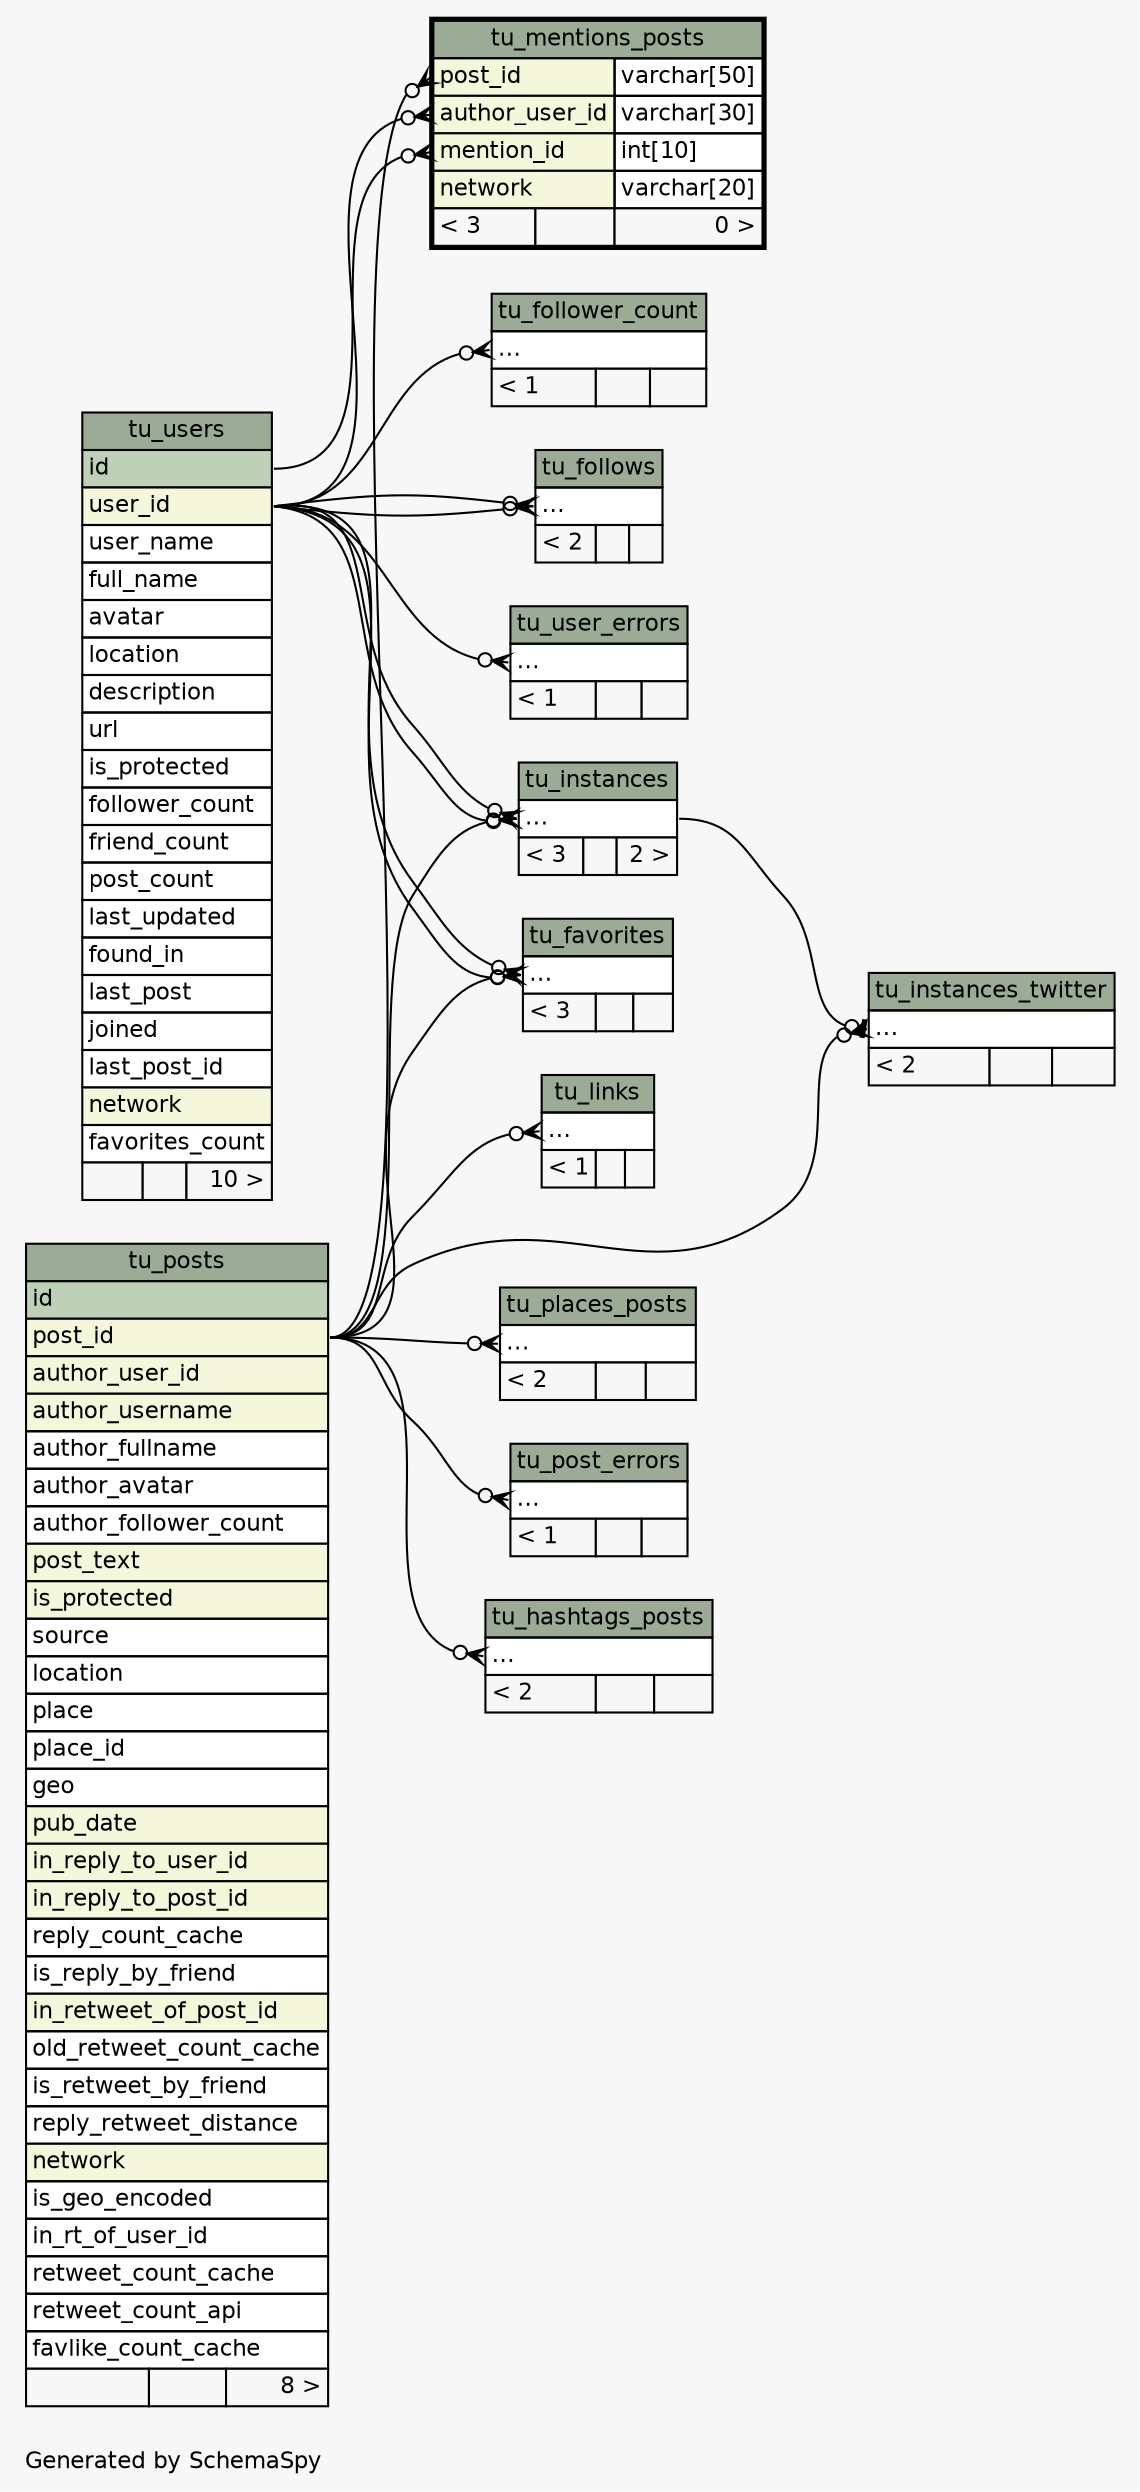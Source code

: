 // dot 2.26.3 on Linux 3.0.0-1-amd64
// SchemaSpy rev 590
digraph "twoDegreesRelationshipsDiagram" {
  graph [
    rankdir="RL"
    bgcolor="#f7f7f7"
    label="\nGenerated by SchemaSpy"
    labeljust="l"
    nodesep="0.18"
    ranksep="0.46"
    fontname="Helvetica"
    fontsize="11"
  ];
  node [
    fontname="Helvetica"
    fontsize="11"
    shape="plaintext"
  ];
  edge [
    arrowsize="0.8"
  ];
  "tu_favorites":"elipses":w -> "tu_users":"user_id":e [arrowhead=none dir=back arrowtail=crowodot];
  "tu_favorites":"elipses":w -> "tu_users":"user_id":e [arrowhead=none dir=back arrowtail=crowodot];
  "tu_favorites":"elipses":w -> "tu_posts":"post_id":e [arrowhead=none dir=back arrowtail=crowodot];
  "tu_follower_count":"elipses":w -> "tu_users":"user_id":e [arrowhead=none dir=back arrowtail=crowodot];
  "tu_follows":"elipses":w -> "tu_users":"user_id":e [arrowhead=none dir=back arrowtail=crowodot];
  "tu_follows":"elipses":w -> "tu_users":"user_id":e [arrowhead=none dir=back arrowtail=crowodot];
  "tu_hashtags_posts":"elipses":w -> "tu_posts":"post_id":e [arrowhead=none dir=back arrowtail=crowodot];
  "tu_instances":"elipses":w -> "tu_posts":"post_id":e [arrowhead=none dir=back arrowtail=crowodot];
  "tu_instances":"elipses":w -> "tu_users":"user_id":e [arrowhead=none dir=back arrowtail=crowodot];
  "tu_instances":"elipses":w -> "tu_users":"user_id":e [arrowhead=none dir=back arrowtail=crowodot];
  "tu_instances_twitter":"elipses":w -> "tu_instances":"elipses":e [arrowhead=none dir=back arrowtail=teeodot];
  "tu_instances_twitter":"elipses":w -> "tu_posts":"post_id":e [arrowhead=none dir=back arrowtail=crowodot];
  "tu_links":"elipses":w -> "tu_posts":"post_id":e [arrowhead=none dir=back arrowtail=crowodot];
  "tu_mentions_posts":"author_user_id":w -> "tu_users":"user_id":e [arrowhead=none dir=back arrowtail=crowodot];
  "tu_mentions_posts":"mention_id":w -> "tu_users":"id":e [arrowhead=none dir=back arrowtail=crowodot];
  "tu_mentions_posts":"post_id":w -> "tu_posts":"post_id":e [arrowhead=none dir=back arrowtail=crowodot];
  "tu_places_posts":"elipses":w -> "tu_posts":"post_id":e [arrowhead=none dir=back arrowtail=crowodot];
  "tu_post_errors":"elipses":w -> "tu_posts":"post_id":e [arrowhead=none dir=back arrowtail=crowodot];
  "tu_user_errors":"elipses":w -> "tu_users":"user_id":e [arrowhead=none dir=back arrowtail=crowodot];
  "tu_favorites" [
    label=<
    <TABLE BORDER="0" CELLBORDER="1" CELLSPACING="0" BGCOLOR="#ffffff">
      <TR><TD COLSPAN="3" BGCOLOR="#9bab96" ALIGN="CENTER">tu_favorites</TD></TR>
      <TR><TD PORT="elipses" COLSPAN="3" ALIGN="LEFT">...</TD></TR>
      <TR><TD ALIGN="LEFT" BGCOLOR="#f7f7f7">&lt; 3</TD><TD ALIGN="RIGHT" BGCOLOR="#f7f7f7">  </TD><TD ALIGN="RIGHT" BGCOLOR="#f7f7f7">  </TD></TR>
    </TABLE>>
    URL="tu_favorites.html"
    tooltip="tu_favorites"
  ];
  "tu_follower_count" [
    label=<
    <TABLE BORDER="0" CELLBORDER="1" CELLSPACING="0" BGCOLOR="#ffffff">
      <TR><TD COLSPAN="3" BGCOLOR="#9bab96" ALIGN="CENTER">tu_follower_count</TD></TR>
      <TR><TD PORT="elipses" COLSPAN="3" ALIGN="LEFT">...</TD></TR>
      <TR><TD ALIGN="LEFT" BGCOLOR="#f7f7f7">&lt; 1</TD><TD ALIGN="RIGHT" BGCOLOR="#f7f7f7">  </TD><TD ALIGN="RIGHT" BGCOLOR="#f7f7f7">  </TD></TR>
    </TABLE>>
    URL="tu_follower_count.html"
    tooltip="tu_follower_count"
  ];
  "tu_follows" [
    label=<
    <TABLE BORDER="0" CELLBORDER="1" CELLSPACING="0" BGCOLOR="#ffffff">
      <TR><TD COLSPAN="3" BGCOLOR="#9bab96" ALIGN="CENTER">tu_follows</TD></TR>
      <TR><TD PORT="elipses" COLSPAN="3" ALIGN="LEFT">...</TD></TR>
      <TR><TD ALIGN="LEFT" BGCOLOR="#f7f7f7">&lt; 2</TD><TD ALIGN="RIGHT" BGCOLOR="#f7f7f7">  </TD><TD ALIGN="RIGHT" BGCOLOR="#f7f7f7">  </TD></TR>
    </TABLE>>
    URL="tu_follows.html"
    tooltip="tu_follows"
  ];
  "tu_hashtags_posts" [
    label=<
    <TABLE BORDER="0" CELLBORDER="1" CELLSPACING="0" BGCOLOR="#ffffff">
      <TR><TD COLSPAN="3" BGCOLOR="#9bab96" ALIGN="CENTER">tu_hashtags_posts</TD></TR>
      <TR><TD PORT="elipses" COLSPAN="3" ALIGN="LEFT">...</TD></TR>
      <TR><TD ALIGN="LEFT" BGCOLOR="#f7f7f7">&lt; 2</TD><TD ALIGN="RIGHT" BGCOLOR="#f7f7f7">  </TD><TD ALIGN="RIGHT" BGCOLOR="#f7f7f7">  </TD></TR>
    </TABLE>>
    URL="tu_hashtags_posts.html"
    tooltip="tu_hashtags_posts"
  ];
  "tu_instances" [
    label=<
    <TABLE BORDER="0" CELLBORDER="1" CELLSPACING="0" BGCOLOR="#ffffff">
      <TR><TD COLSPAN="3" BGCOLOR="#9bab96" ALIGN="CENTER">tu_instances</TD></TR>
      <TR><TD PORT="elipses" COLSPAN="3" ALIGN="LEFT">...</TD></TR>
      <TR><TD ALIGN="LEFT" BGCOLOR="#f7f7f7">&lt; 3</TD><TD ALIGN="RIGHT" BGCOLOR="#f7f7f7">  </TD><TD ALIGN="RIGHT" BGCOLOR="#f7f7f7">2 &gt;</TD></TR>
    </TABLE>>
    URL="tu_instances.html"
    tooltip="tu_instances"
  ];
  "tu_instances_twitter" [
    label=<
    <TABLE BORDER="0" CELLBORDER="1" CELLSPACING="0" BGCOLOR="#ffffff">
      <TR><TD COLSPAN="3" BGCOLOR="#9bab96" ALIGN="CENTER">tu_instances_twitter</TD></TR>
      <TR><TD PORT="elipses" COLSPAN="3" ALIGN="LEFT">...</TD></TR>
      <TR><TD ALIGN="LEFT" BGCOLOR="#f7f7f7">&lt; 2</TD><TD ALIGN="RIGHT" BGCOLOR="#f7f7f7">  </TD><TD ALIGN="RIGHT" BGCOLOR="#f7f7f7">  </TD></TR>
    </TABLE>>
    URL="tu_instances_twitter.html"
    tooltip="tu_instances_twitter"
  ];
  "tu_links" [
    label=<
    <TABLE BORDER="0" CELLBORDER="1" CELLSPACING="0" BGCOLOR="#ffffff">
      <TR><TD COLSPAN="3" BGCOLOR="#9bab96" ALIGN="CENTER">tu_links</TD></TR>
      <TR><TD PORT="elipses" COLSPAN="3" ALIGN="LEFT">...</TD></TR>
      <TR><TD ALIGN="LEFT" BGCOLOR="#f7f7f7">&lt; 1</TD><TD ALIGN="RIGHT" BGCOLOR="#f7f7f7">  </TD><TD ALIGN="RIGHT" BGCOLOR="#f7f7f7">  </TD></TR>
    </TABLE>>
    URL="tu_links.html"
    tooltip="tu_links"
  ];
  "tu_mentions_posts" [
    label=<
    <TABLE BORDER="2" CELLBORDER="1" CELLSPACING="0" BGCOLOR="#ffffff">
      <TR><TD COLSPAN="3" BGCOLOR="#9bab96" ALIGN="CENTER">tu_mentions_posts</TD></TR>
      <TR><TD PORT="post_id" COLSPAN="2" BGCOLOR="#f4f7da" ALIGN="LEFT">post_id</TD><TD PORT="post_id.type" ALIGN="LEFT">varchar[50]</TD></TR>
      <TR><TD PORT="author_user_id" COLSPAN="2" BGCOLOR="#f4f7da" ALIGN="LEFT">author_user_id</TD><TD PORT="author_user_id.type" ALIGN="LEFT">varchar[30]</TD></TR>
      <TR><TD PORT="mention_id" COLSPAN="2" BGCOLOR="#f4f7da" ALIGN="LEFT">mention_id</TD><TD PORT="mention_id.type" ALIGN="LEFT">int[10]</TD></TR>
      <TR><TD PORT="network" COLSPAN="2" BGCOLOR="#f4f7da" ALIGN="LEFT">network</TD><TD PORT="network.type" ALIGN="LEFT">varchar[20]</TD></TR>
      <TR><TD ALIGN="LEFT" BGCOLOR="#f7f7f7">&lt; 3</TD><TD ALIGN="RIGHT" BGCOLOR="#f7f7f7">  </TD><TD ALIGN="RIGHT" BGCOLOR="#f7f7f7">0 &gt;</TD></TR>
    </TABLE>>
    URL="tu_mentions_posts.html"
    tooltip="tu_mentions_posts"
  ];
  "tu_places_posts" [
    label=<
    <TABLE BORDER="0" CELLBORDER="1" CELLSPACING="0" BGCOLOR="#ffffff">
      <TR><TD COLSPAN="3" BGCOLOR="#9bab96" ALIGN="CENTER">tu_places_posts</TD></TR>
      <TR><TD PORT="elipses" COLSPAN="3" ALIGN="LEFT">...</TD></TR>
      <TR><TD ALIGN="LEFT" BGCOLOR="#f7f7f7">&lt; 2</TD><TD ALIGN="RIGHT" BGCOLOR="#f7f7f7">  </TD><TD ALIGN="RIGHT" BGCOLOR="#f7f7f7">  </TD></TR>
    </TABLE>>
    URL="tu_places_posts.html"
    tooltip="tu_places_posts"
  ];
  "tu_post_errors" [
    label=<
    <TABLE BORDER="0" CELLBORDER="1" CELLSPACING="0" BGCOLOR="#ffffff">
      <TR><TD COLSPAN="3" BGCOLOR="#9bab96" ALIGN="CENTER">tu_post_errors</TD></TR>
      <TR><TD PORT="elipses" COLSPAN="3" ALIGN="LEFT">...</TD></TR>
      <TR><TD ALIGN="LEFT" BGCOLOR="#f7f7f7">&lt; 1</TD><TD ALIGN="RIGHT" BGCOLOR="#f7f7f7">  </TD><TD ALIGN="RIGHT" BGCOLOR="#f7f7f7">  </TD></TR>
    </TABLE>>
    URL="tu_post_errors.html"
    tooltip="tu_post_errors"
  ];
  "tu_posts" [
    label=<
    <TABLE BORDER="0" CELLBORDER="1" CELLSPACING="0" BGCOLOR="#ffffff">
      <TR><TD COLSPAN="3" BGCOLOR="#9bab96" ALIGN="CENTER">tu_posts</TD></TR>
      <TR><TD PORT="id" COLSPAN="3" BGCOLOR="#bed1b8" ALIGN="LEFT">id</TD></TR>
      <TR><TD PORT="post_id" COLSPAN="3" BGCOLOR="#f4f7da" ALIGN="LEFT">post_id</TD></TR>
      <TR><TD PORT="author_user_id" COLSPAN="3" BGCOLOR="#f4f7da" ALIGN="LEFT">author_user_id</TD></TR>
      <TR><TD PORT="author_username" COLSPAN="3" BGCOLOR="#f4f7da" ALIGN="LEFT">author_username</TD></TR>
      <TR><TD PORT="author_fullname" COLSPAN="3" ALIGN="LEFT">author_fullname</TD></TR>
      <TR><TD PORT="author_avatar" COLSPAN="3" ALIGN="LEFT">author_avatar</TD></TR>
      <TR><TD PORT="author_follower_count" COLSPAN="3" ALIGN="LEFT">author_follower_count</TD></TR>
      <TR><TD PORT="post_text" COLSPAN="3" BGCOLOR="#f4f7da" ALIGN="LEFT">post_text</TD></TR>
      <TR><TD PORT="is_protected" COLSPAN="3" BGCOLOR="#f4f7da" ALIGN="LEFT">is_protected</TD></TR>
      <TR><TD PORT="source" COLSPAN="3" ALIGN="LEFT">source</TD></TR>
      <TR><TD PORT="location" COLSPAN="3" ALIGN="LEFT">location</TD></TR>
      <TR><TD PORT="place" COLSPAN="3" ALIGN="LEFT">place</TD></TR>
      <TR><TD PORT="place_id" COLSPAN="3" ALIGN="LEFT">place_id</TD></TR>
      <TR><TD PORT="geo" COLSPAN="3" ALIGN="LEFT">geo</TD></TR>
      <TR><TD PORT="pub_date" COLSPAN="3" BGCOLOR="#f4f7da" ALIGN="LEFT">pub_date</TD></TR>
      <TR><TD PORT="in_reply_to_user_id" COLSPAN="3" BGCOLOR="#f4f7da" ALIGN="LEFT">in_reply_to_user_id</TD></TR>
      <TR><TD PORT="in_reply_to_post_id" COLSPAN="3" BGCOLOR="#f4f7da" ALIGN="LEFT">in_reply_to_post_id</TD></TR>
      <TR><TD PORT="reply_count_cache" COLSPAN="3" ALIGN="LEFT">reply_count_cache</TD></TR>
      <TR><TD PORT="is_reply_by_friend" COLSPAN="3" ALIGN="LEFT">is_reply_by_friend</TD></TR>
      <TR><TD PORT="in_retweet_of_post_id" COLSPAN="3" BGCOLOR="#f4f7da" ALIGN="LEFT">in_retweet_of_post_id</TD></TR>
      <TR><TD PORT="old_retweet_count_cache" COLSPAN="3" ALIGN="LEFT">old_retweet_count_cache</TD></TR>
      <TR><TD PORT="is_retweet_by_friend" COLSPAN="3" ALIGN="LEFT">is_retweet_by_friend</TD></TR>
      <TR><TD PORT="reply_retweet_distance" COLSPAN="3" ALIGN="LEFT">reply_retweet_distance</TD></TR>
      <TR><TD PORT="network" COLSPAN="3" BGCOLOR="#f4f7da" ALIGN="LEFT">network</TD></TR>
      <TR><TD PORT="is_geo_encoded" COLSPAN="3" ALIGN="LEFT">is_geo_encoded</TD></TR>
      <TR><TD PORT="in_rt_of_user_id" COLSPAN="3" ALIGN="LEFT">in_rt_of_user_id</TD></TR>
      <TR><TD PORT="retweet_count_cache" COLSPAN="3" ALIGN="LEFT">retweet_count_cache</TD></TR>
      <TR><TD PORT="retweet_count_api" COLSPAN="3" ALIGN="LEFT">retweet_count_api</TD></TR>
      <TR><TD PORT="favlike_count_cache" COLSPAN="3" ALIGN="LEFT">favlike_count_cache</TD></TR>
      <TR><TD ALIGN="LEFT" BGCOLOR="#f7f7f7">  </TD><TD ALIGN="RIGHT" BGCOLOR="#f7f7f7">  </TD><TD ALIGN="RIGHT" BGCOLOR="#f7f7f7">8 &gt;</TD></TR>
    </TABLE>>
    URL="tu_posts.html"
    tooltip="tu_posts"
  ];
  "tu_user_errors" [
    label=<
    <TABLE BORDER="0" CELLBORDER="1" CELLSPACING="0" BGCOLOR="#ffffff">
      <TR><TD COLSPAN="3" BGCOLOR="#9bab96" ALIGN="CENTER">tu_user_errors</TD></TR>
      <TR><TD PORT="elipses" COLSPAN="3" ALIGN="LEFT">...</TD></TR>
      <TR><TD ALIGN="LEFT" BGCOLOR="#f7f7f7">&lt; 1</TD><TD ALIGN="RIGHT" BGCOLOR="#f7f7f7">  </TD><TD ALIGN="RIGHT" BGCOLOR="#f7f7f7">  </TD></TR>
    </TABLE>>
    URL="tu_user_errors.html"
    tooltip="tu_user_errors"
  ];
  "tu_users" [
    label=<
    <TABLE BORDER="0" CELLBORDER="1" CELLSPACING="0" BGCOLOR="#ffffff">
      <TR><TD COLSPAN="3" BGCOLOR="#9bab96" ALIGN="CENTER">tu_users</TD></TR>
      <TR><TD PORT="id" COLSPAN="3" BGCOLOR="#bed1b8" ALIGN="LEFT">id</TD></TR>
      <TR><TD PORT="user_id" COLSPAN="3" BGCOLOR="#f4f7da" ALIGN="LEFT">user_id</TD></TR>
      <TR><TD PORT="user_name" COLSPAN="3" ALIGN="LEFT">user_name</TD></TR>
      <TR><TD PORT="full_name" COLSPAN="3" ALIGN="LEFT">full_name</TD></TR>
      <TR><TD PORT="avatar" COLSPAN="3" ALIGN="LEFT">avatar</TD></TR>
      <TR><TD PORT="location" COLSPAN="3" ALIGN="LEFT">location</TD></TR>
      <TR><TD PORT="description" COLSPAN="3" ALIGN="LEFT">description</TD></TR>
      <TR><TD PORT="url" COLSPAN="3" ALIGN="LEFT">url</TD></TR>
      <TR><TD PORT="is_protected" COLSPAN="3" ALIGN="LEFT">is_protected</TD></TR>
      <TR><TD PORT="follower_count" COLSPAN="3" ALIGN="LEFT">follower_count</TD></TR>
      <TR><TD PORT="friend_count" COLSPAN="3" ALIGN="LEFT">friend_count</TD></TR>
      <TR><TD PORT="post_count" COLSPAN="3" ALIGN="LEFT">post_count</TD></TR>
      <TR><TD PORT="last_updated" COLSPAN="3" ALIGN="LEFT">last_updated</TD></TR>
      <TR><TD PORT="found_in" COLSPAN="3" ALIGN="LEFT">found_in</TD></TR>
      <TR><TD PORT="last_post" COLSPAN="3" ALIGN="LEFT">last_post</TD></TR>
      <TR><TD PORT="joined" COLSPAN="3" ALIGN="LEFT">joined</TD></TR>
      <TR><TD PORT="last_post_id" COLSPAN="3" ALIGN="LEFT">last_post_id</TD></TR>
      <TR><TD PORT="network" COLSPAN="3" BGCOLOR="#f4f7da" ALIGN="LEFT">network</TD></TR>
      <TR><TD PORT="favorites_count" COLSPAN="3" ALIGN="LEFT">favorites_count</TD></TR>
      <TR><TD ALIGN="LEFT" BGCOLOR="#f7f7f7">  </TD><TD ALIGN="RIGHT" BGCOLOR="#f7f7f7">  </TD><TD ALIGN="RIGHT" BGCOLOR="#f7f7f7">10 &gt;</TD></TR>
    </TABLE>>
    URL="tu_users.html"
    tooltip="tu_users"
  ];
}
